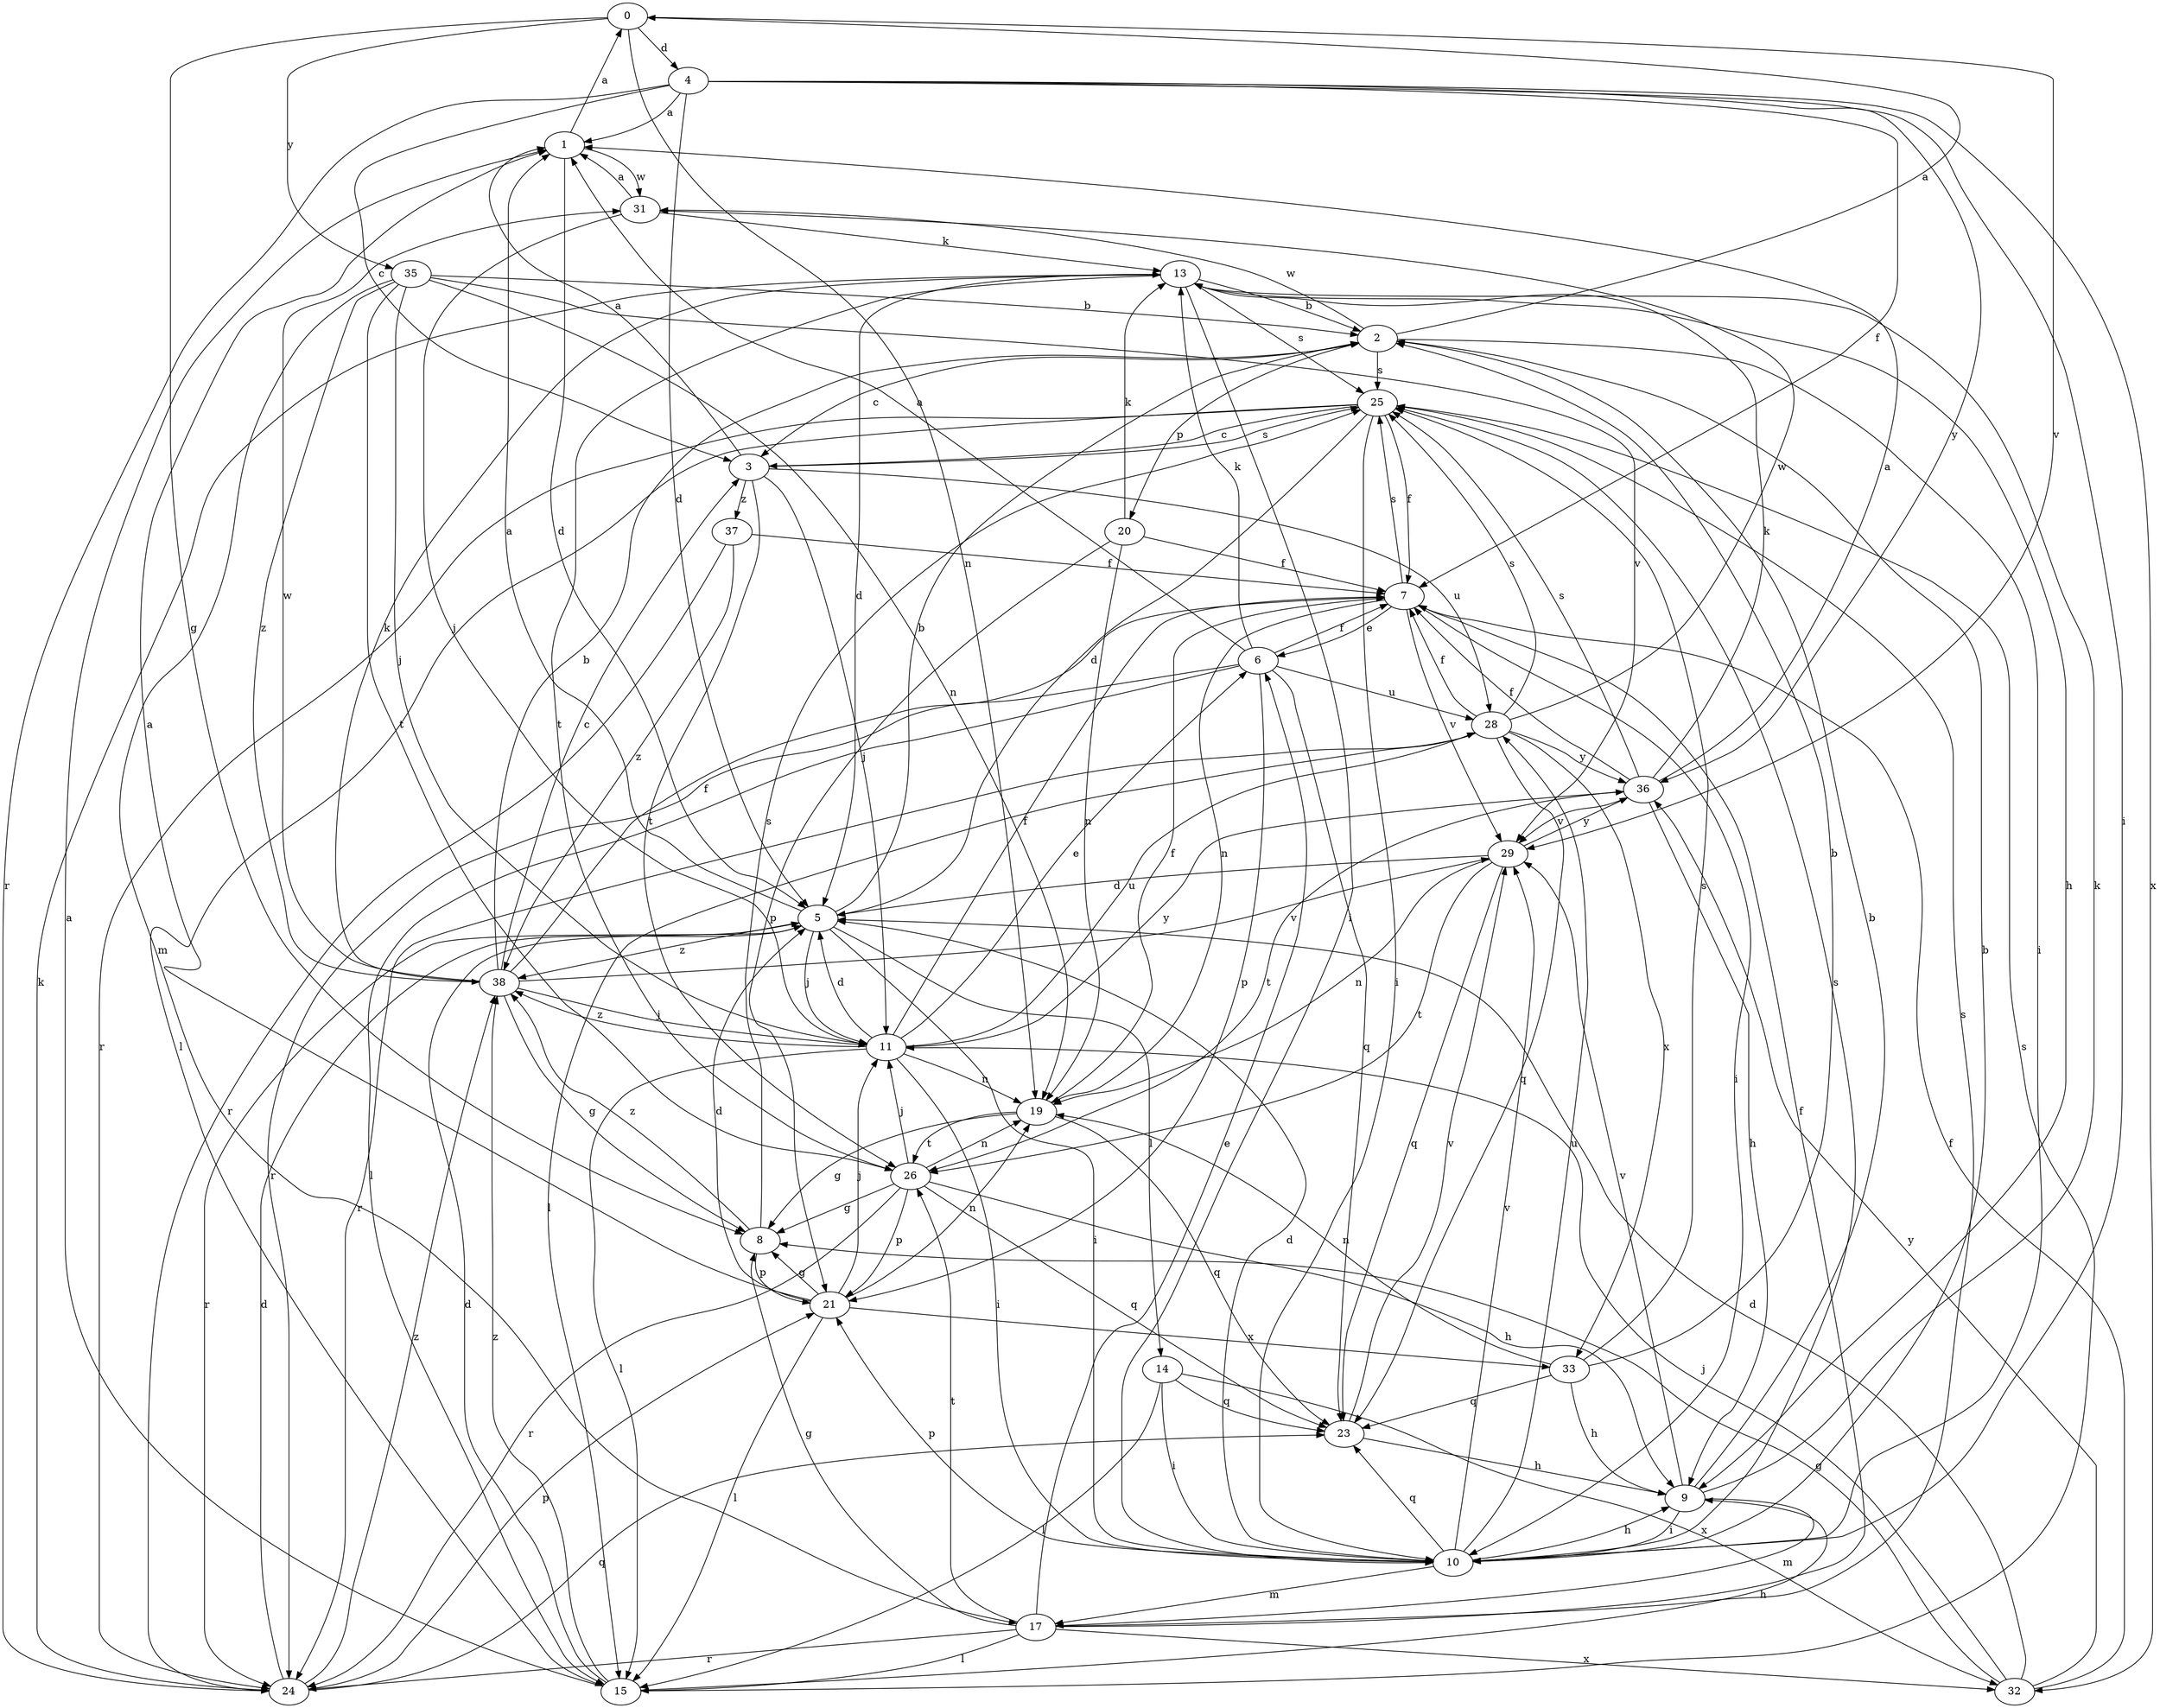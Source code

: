 strict digraph  {
0;
1;
2;
3;
4;
5;
6;
7;
8;
9;
10;
11;
13;
14;
15;
17;
19;
20;
21;
23;
24;
25;
26;
28;
29;
31;
32;
33;
35;
36;
37;
38;
0 -> 4  [label=d];
0 -> 8  [label=g];
0 -> 19  [label=n];
0 -> 29  [label=v];
0 -> 35  [label=y];
1 -> 0  [label=a];
1 -> 5  [label=d];
1 -> 31  [label=w];
2 -> 0  [label=a];
2 -> 3  [label=c];
2 -> 10  [label=i];
2 -> 20  [label=p];
2 -> 25  [label=s];
2 -> 31  [label=w];
3 -> 1  [label=a];
3 -> 11  [label=j];
3 -> 25  [label=s];
3 -> 26  [label=t];
3 -> 28  [label=u];
3 -> 37  [label=z];
4 -> 1  [label=a];
4 -> 3  [label=c];
4 -> 5  [label=d];
4 -> 7  [label=f];
4 -> 10  [label=i];
4 -> 24  [label=r];
4 -> 32  [label=x];
4 -> 36  [label=y];
5 -> 1  [label=a];
5 -> 2  [label=b];
5 -> 10  [label=i];
5 -> 11  [label=j];
5 -> 14  [label=l];
5 -> 24  [label=r];
5 -> 38  [label=z];
6 -> 1  [label=a];
6 -> 7  [label=f];
6 -> 13  [label=k];
6 -> 15  [label=l];
6 -> 21  [label=p];
6 -> 23  [label=q];
6 -> 24  [label=r];
6 -> 28  [label=u];
7 -> 6  [label=e];
7 -> 10  [label=i];
7 -> 19  [label=n];
7 -> 25  [label=s];
7 -> 29  [label=v];
8 -> 21  [label=p];
8 -> 25  [label=s];
8 -> 38  [label=z];
9 -> 2  [label=b];
9 -> 10  [label=i];
9 -> 13  [label=k];
9 -> 17  [label=m];
9 -> 29  [label=v];
10 -> 2  [label=b];
10 -> 5  [label=d];
10 -> 9  [label=h];
10 -> 17  [label=m];
10 -> 21  [label=p];
10 -> 23  [label=q];
10 -> 25  [label=s];
10 -> 28  [label=u];
10 -> 29  [label=v];
11 -> 5  [label=d];
11 -> 6  [label=e];
11 -> 7  [label=f];
11 -> 10  [label=i];
11 -> 15  [label=l];
11 -> 19  [label=n];
11 -> 28  [label=u];
11 -> 36  [label=y];
11 -> 38  [label=z];
13 -> 2  [label=b];
13 -> 5  [label=d];
13 -> 9  [label=h];
13 -> 10  [label=i];
13 -> 25  [label=s];
13 -> 26  [label=t];
14 -> 10  [label=i];
14 -> 15  [label=l];
14 -> 23  [label=q];
14 -> 32  [label=x];
15 -> 1  [label=a];
15 -> 5  [label=d];
15 -> 9  [label=h];
15 -> 25  [label=s];
15 -> 38  [label=z];
17 -> 6  [label=e];
17 -> 7  [label=f];
17 -> 8  [label=g];
17 -> 15  [label=l];
17 -> 24  [label=r];
17 -> 25  [label=s];
17 -> 26  [label=t];
17 -> 32  [label=x];
19 -> 7  [label=f];
19 -> 8  [label=g];
19 -> 23  [label=q];
19 -> 26  [label=t];
20 -> 7  [label=f];
20 -> 13  [label=k];
20 -> 19  [label=n];
20 -> 21  [label=p];
21 -> 1  [label=a];
21 -> 5  [label=d];
21 -> 8  [label=g];
21 -> 11  [label=j];
21 -> 15  [label=l];
21 -> 19  [label=n];
21 -> 33  [label=x];
23 -> 9  [label=h];
23 -> 29  [label=v];
24 -> 5  [label=d];
24 -> 13  [label=k];
24 -> 21  [label=p];
24 -> 23  [label=q];
24 -> 38  [label=z];
25 -> 3  [label=c];
25 -> 5  [label=d];
25 -> 7  [label=f];
25 -> 10  [label=i];
25 -> 15  [label=l];
25 -> 24  [label=r];
26 -> 8  [label=g];
26 -> 9  [label=h];
26 -> 11  [label=j];
26 -> 19  [label=n];
26 -> 21  [label=p];
26 -> 23  [label=q];
26 -> 24  [label=r];
28 -> 7  [label=f];
28 -> 15  [label=l];
28 -> 23  [label=q];
28 -> 24  [label=r];
28 -> 25  [label=s];
28 -> 31  [label=w];
28 -> 33  [label=x];
28 -> 36  [label=y];
29 -> 5  [label=d];
29 -> 19  [label=n];
29 -> 23  [label=q];
29 -> 26  [label=t];
29 -> 36  [label=y];
31 -> 1  [label=a];
31 -> 11  [label=j];
31 -> 13  [label=k];
32 -> 5  [label=d];
32 -> 7  [label=f];
32 -> 8  [label=g];
32 -> 11  [label=j];
32 -> 36  [label=y];
33 -> 2  [label=b];
33 -> 9  [label=h];
33 -> 19  [label=n];
33 -> 23  [label=q];
33 -> 25  [label=s];
35 -> 2  [label=b];
35 -> 11  [label=j];
35 -> 17  [label=m];
35 -> 19  [label=n];
35 -> 26  [label=t];
35 -> 29  [label=v];
35 -> 38  [label=z];
36 -> 1  [label=a];
36 -> 7  [label=f];
36 -> 9  [label=h];
36 -> 13  [label=k];
36 -> 25  [label=s];
36 -> 26  [label=t];
36 -> 29  [label=v];
37 -> 7  [label=f];
37 -> 24  [label=r];
37 -> 38  [label=z];
38 -> 2  [label=b];
38 -> 3  [label=c];
38 -> 7  [label=f];
38 -> 8  [label=g];
38 -> 11  [label=j];
38 -> 13  [label=k];
38 -> 29  [label=v];
38 -> 31  [label=w];
}
